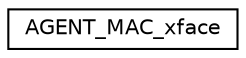 digraph "Graphical Class Hierarchy"
{
 // LATEX_PDF_SIZE
  edge [fontname="Helvetica",fontsize="10",labelfontname="Helvetica",labelfontsize="10"];
  node [fontname="Helvetica",fontsize="10",shape=record];
  rankdir="LR";
  Node0 [label="AGENT_MAC_xface",height=0.2,width=0.4,color="black", fillcolor="white", style="filled",URL="$structAGENT__MAC__xface.html",tooltip=" "];
}
